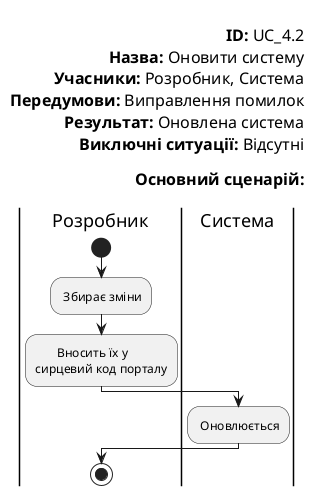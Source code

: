 @startuml
left header
        
        <font color=000 size=16><b>ID:</b> UC_4.2
        <font color=000 size=16><b>Назва:</b> Оновити систему
        <font color=000 size=16><b>Учасники:</b> Розробник, Система
        <font color=000 size=16><b>Передумови:</b> Виправлення помилок
        <font color=000 size=16><b>Результат:</b> Оновлена система
        <font color=000 size=16><b>Виключні ситуації:</b> Відсутні
        
        <font color=000 size=16><b>Основний сценарій:</b>
        
    end header

    |Розробник|
        start
        : Збирає зміни;
        :       Вносить їх у
       сирцевий код порталу;
    |Система|
        : Оновлюється;
    |Розробник|
        stop;
@enduml
